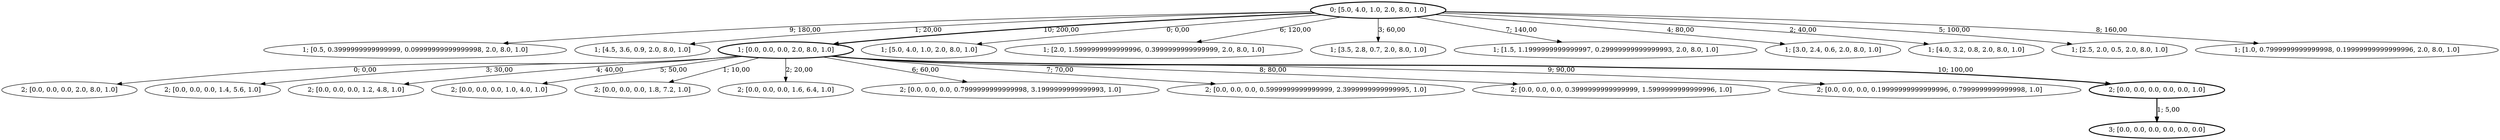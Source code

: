 strict digraph G {
  1 [ style="bold" label="0; [5.0, 4.0, 1.0, 2.0, 8.0, 1.0]" ];
  2 [ style="solid" label="1; [0.5, 0.3999999999999999, 0.09999999999999998, 2.0, 8.0, 1.0]" ];
  3 [ style="solid" label="2; [0.0, 0.0, 0.0, 2.0, 8.0, 1.0]" ];
  4 [ style="solid" label="2; [0.0, 0.0, 0.0, 1.4, 5.6, 1.0]" ];
  5 [ style="solid" label="2; [0.0, 0.0, 0.0, 1.2, 4.8, 1.0]" ];
  6 [ style="solid" label="2; [0.0, 0.0, 0.0, 1.0, 4.0, 1.0]" ];
  7 [ style="solid" label="1; [4.5, 3.6, 0.9, 2.0, 8.0, 1.0]" ];
  8 [ style="bold" label="1; [0.0, 0.0, 0.0, 2.0, 8.0, 1.0]" ];
  9 [ style="solid" label="1; [5.0, 4.0, 1.0, 2.0, 8.0, 1.0]" ];
  10 [ style="solid" label="1; [2.0, 1.5999999999999996, 0.3999999999999999, 2.0, 8.0, 1.0]" ];
  11 [ style="solid" label="2; [0.0, 0.0, 0.0, 1.8, 7.2, 1.0]" ];
  12 [ style="solid" label="2; [0.0, 0.0, 0.0, 1.6, 6.4, 1.0]" ];
  13 [ style="solid" label="2; [0.0, 0.0, 0.0, 0.7999999999999998, 3.1999999999999993, 1.0]" ];
  14 [ style="solid" label="2; [0.0, 0.0, 0.0, 0.5999999999999999, 2.3999999999999995, 1.0]" ];
  15 [ style="solid" label="2; [0.0, 0.0, 0.0, 0.3999999999999999, 1.5999999999999996, 1.0]" ];
  16 [ style="solid" label="2; [0.0, 0.0, 0.0, 0.19999999999999996, 0.7999999999999998, 1.0]" ];
  17 [ style="bold" label="2; [0.0, 0.0, 0.0, 0.0, 0.0, 1.0]" ];
  18 [ style="solid" label="1; [3.5, 2.8, 0.7, 2.0, 8.0, 1.0]" ];
  19 [ style="solid" label="1; [1.5, 1.1999999999999997, 0.29999999999999993, 2.0, 8.0, 1.0]" ];
  20 [ style="solid" label="1; [3.0, 2.4, 0.6, 2.0, 8.0, 1.0]" ];
  21 [ style="solid" label="1; [4.0, 3.2, 0.8, 2.0, 8.0, 1.0]" ];
  22 [ style="solid" label="1; [2.5, 2.0, 0.5, 2.0, 8.0, 1.0]" ];
  23 [ style="solid" label="1; [1.0, 0.7999999999999998, 0.19999999999999996, 2.0, 8.0, 1.0]" ];
  24 [ style="bold" label="3; [0.0, 0.0, 0.0, 0.0, 0.0, 0.0]" ];
  1 -> 2 [ style="solid" label="9; 180,00" ];
  8 -> 3 [ style="solid" label="0; 0,00" ];
  8 -> 4 [ style="solid" label="3; 30,00" ];
  8 -> 5 [ style="solid" label="4; 40,00" ];
  8 -> 6 [ style="solid" label="5; 50,00" ];
  1 -> 7 [ style="solid" label="1; 20,00" ];
  1 -> 8 [ style="bold" label="10; 200,00" ];
  1 -> 9 [ style="solid" label="0; 0,00" ];
  1 -> 10 [ style="solid" label="6; 120,00" ];
  8 -> 11 [ style="solid" label="1; 10,00" ];
  8 -> 12 [ style="solid" label="2; 20,00" ];
  8 -> 13 [ style="solid" label="6; 60,00" ];
  8 -> 14 [ style="solid" label="7; 70,00" ];
  8 -> 15 [ style="solid" label="8; 80,00" ];
  8 -> 16 [ style="solid" label="9; 90,00" ];
  8 -> 17 [ style="bold" label="10; 100,00" ];
  1 -> 18 [ style="solid" label="3; 60,00" ];
  1 -> 19 [ style="solid" label="7; 140,00" ];
  1 -> 20 [ style="solid" label="4; 80,00" ];
  1 -> 21 [ style="solid" label="2; 40,00" ];
  1 -> 22 [ style="solid" label="5; 100,00" ];
  1 -> 23 [ style="solid" label="8; 160,00" ];
  17 -> 24 [ style="bold" label="1; 5,00" ];
}
